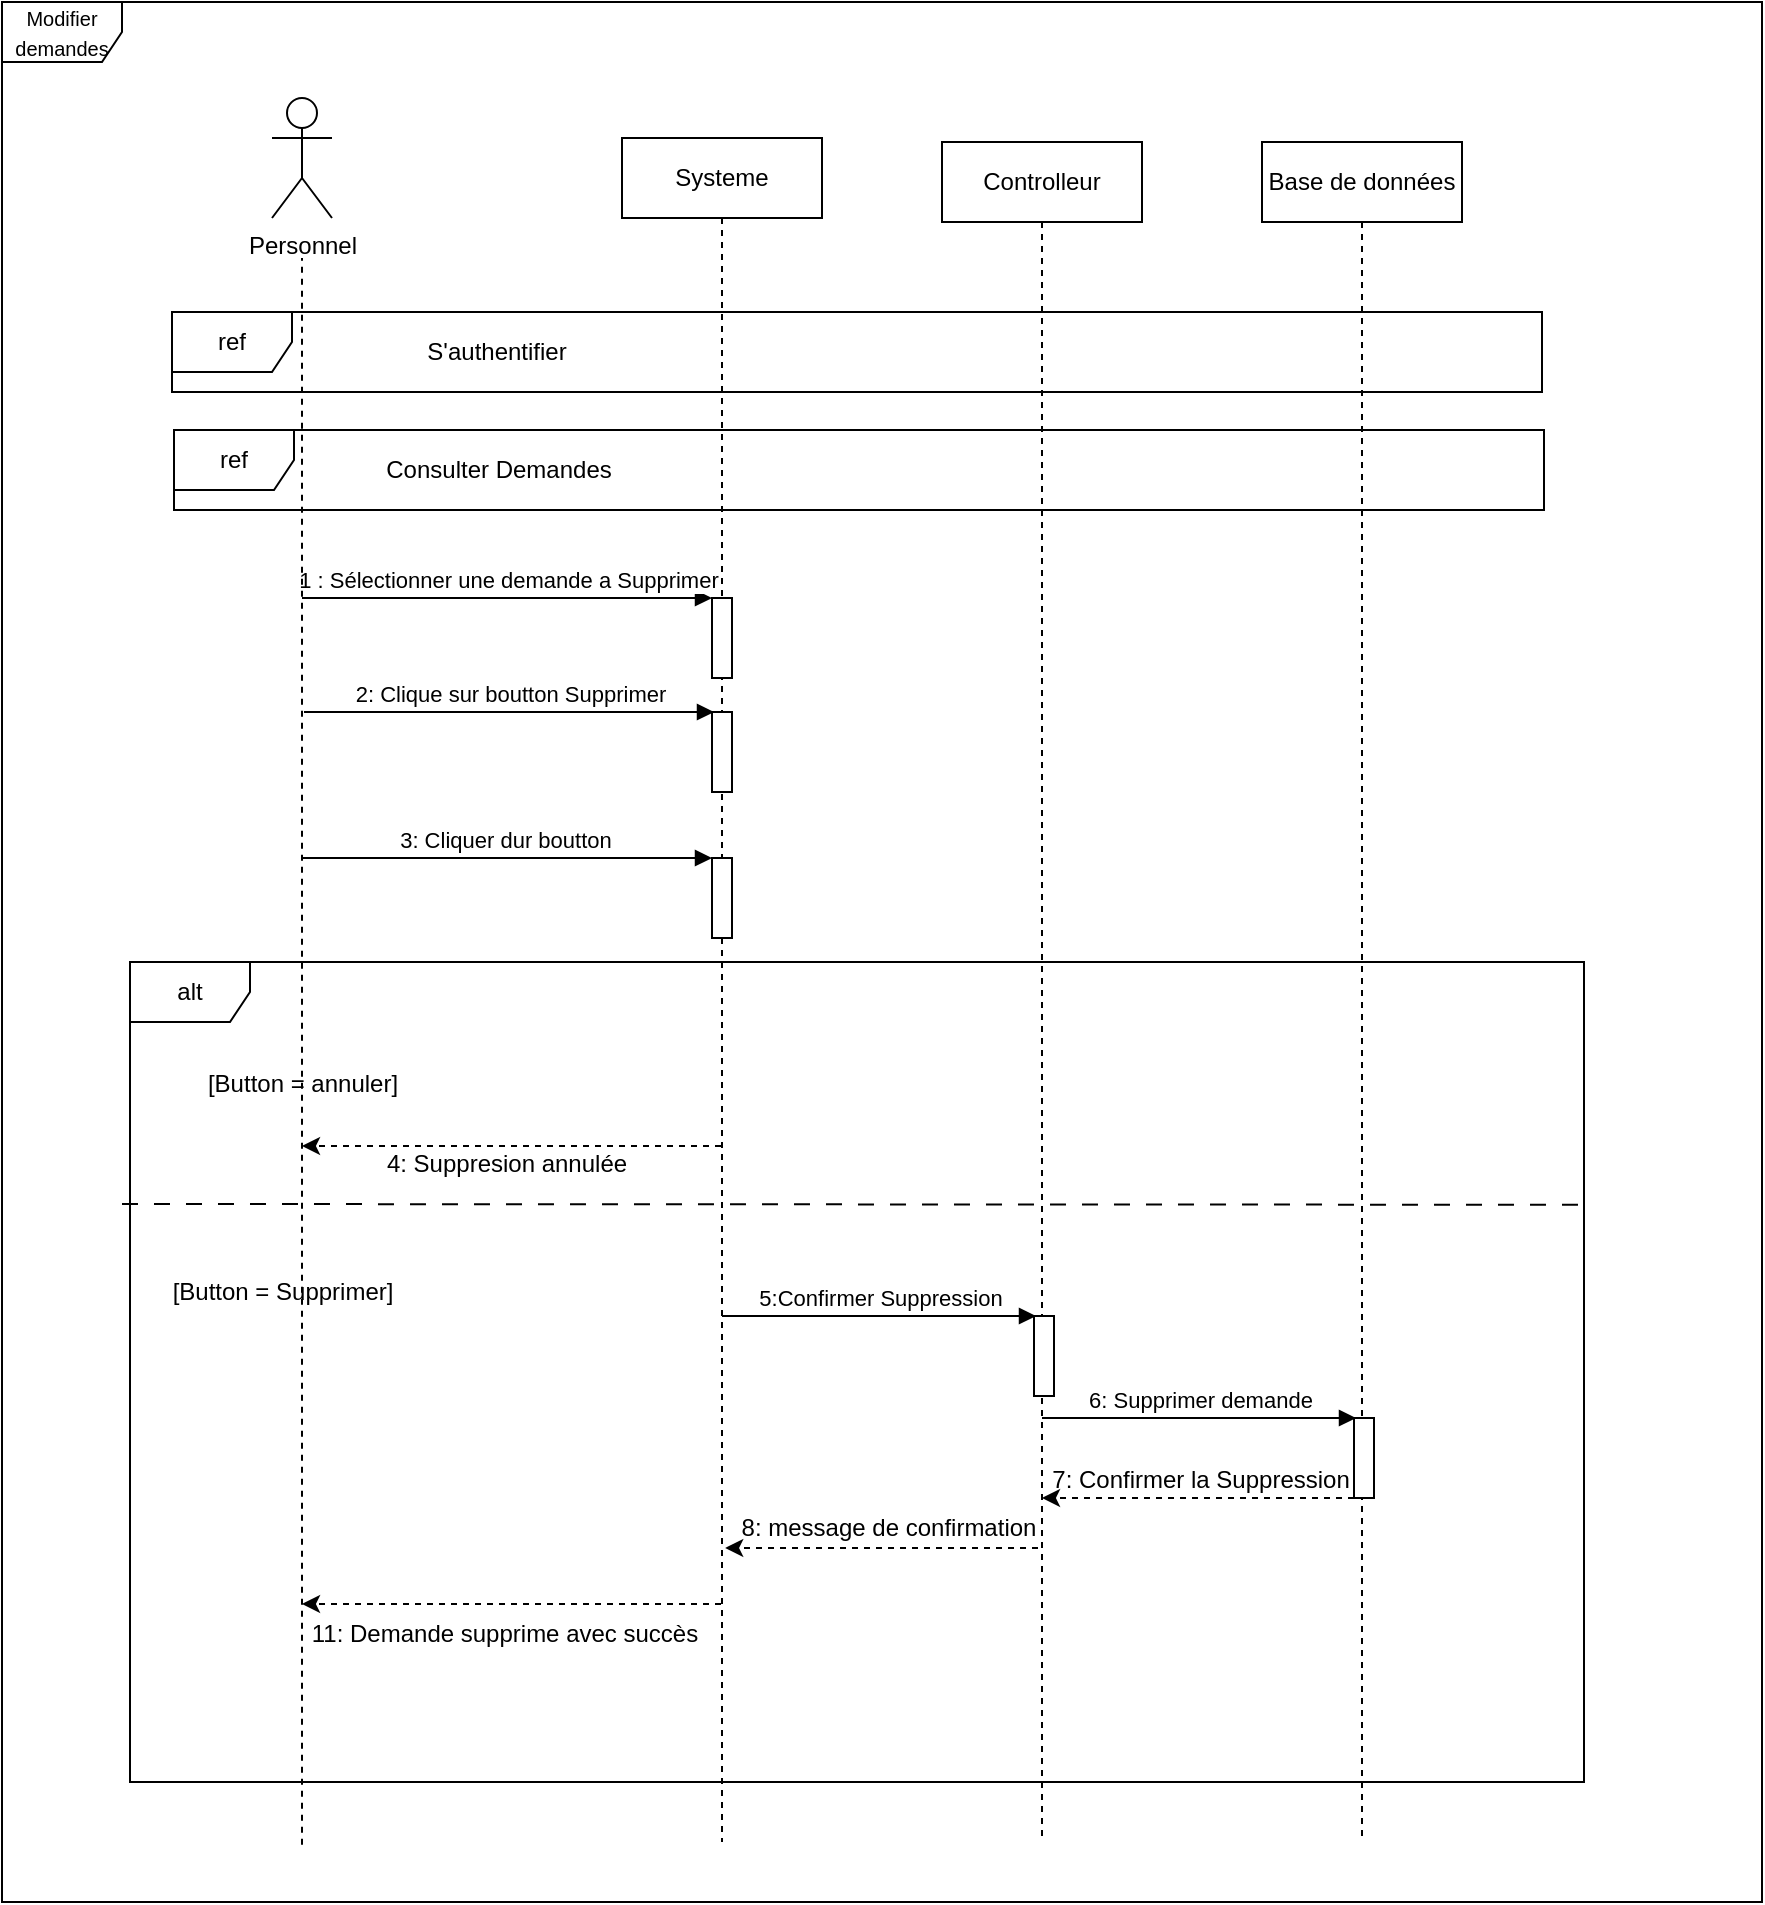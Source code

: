 <mxfile version="26.2.14">
  <diagram name="Page-1" id="2YBvvXClWsGukQMizWep">
    <mxGraphModel dx="1895" dy="1022" grid="1" gridSize="10" guides="1" tooltips="1" connect="1" arrows="1" fold="1" page="1" pageScale="1" pageWidth="850" pageHeight="1100" math="0" shadow="0">
      <root>
        <mxCell id="0" />
        <mxCell id="1" parent="0" />
        <mxCell id="WhzZw__k2prLQtfs7mbh-1" value="Systeme" style="shape=umlLifeline;perimeter=lifelinePerimeter;whiteSpace=wrap;html=1;container=0;dropTarget=0;collapsible=0;recursiveResize=0;outlineConnect=0;portConstraint=eastwest;newEdgeStyle={&quot;edgeStyle&quot;:&quot;elbowEdgeStyle&quot;,&quot;elbow&quot;:&quot;vertical&quot;,&quot;curved&quot;:0,&quot;rounded&quot;:0};" vertex="1" parent="1">
          <mxGeometry x="480" y="188" width="100" height="852" as="geometry" />
        </mxCell>
        <mxCell id="WhzZw__k2prLQtfs7mbh-2" value="" style="html=1;points=[];perimeter=orthogonalPerimeter;outlineConnect=0;targetShapes=umlLifeline;portConstraint=eastwest;newEdgeStyle={&quot;edgeStyle&quot;:&quot;elbowEdgeStyle&quot;,&quot;elbow&quot;:&quot;vertical&quot;,&quot;curved&quot;:0,&quot;rounded&quot;:0};" vertex="1" parent="WhzZw__k2prLQtfs7mbh-1">
          <mxGeometry x="45" y="230" width="10" height="40" as="geometry" />
        </mxCell>
        <mxCell id="WhzZw__k2prLQtfs7mbh-3" value="1 : Sélectionner une demande a Supprimer" style="html=1;verticalAlign=bottom;endArrow=block;edgeStyle=elbowEdgeStyle;elbow=vertical;curved=0;rounded=0;" edge="1" parent="1" target="WhzZw__k2prLQtfs7mbh-2">
          <mxGeometry relative="1" as="geometry">
            <mxPoint x="320" y="418" as="sourcePoint" />
            <Array as="points">
              <mxPoint x="435" y="418" />
            </Array>
            <mxPoint x="520" y="418" as="targetPoint" />
          </mxGeometry>
        </mxCell>
        <mxCell id="WhzZw__k2prLQtfs7mbh-4" value="Personnel" style="shape=umlActor;verticalLabelPosition=bottom;verticalAlign=top;html=1;outlineConnect=0;" vertex="1" parent="1">
          <mxGeometry x="305" y="168" width="30" height="60" as="geometry" />
        </mxCell>
        <mxCell id="WhzZw__k2prLQtfs7mbh-5" value="" style="endArrow=none;dashed=1;html=1;rounded=0;" edge="1" parent="1">
          <mxGeometry width="50" height="50" relative="1" as="geometry">
            <mxPoint x="320" y="1041.371" as="sourcePoint" />
            <mxPoint x="320" y="248" as="targetPoint" />
          </mxGeometry>
        </mxCell>
        <mxCell id="WhzZw__k2prLQtfs7mbh-6" value="2: Clique sur boutton Supprimer" style="html=1;verticalAlign=bottom;endArrow=block;edgeStyle=elbowEdgeStyle;elbow=vertical;curved=0;rounded=0;" edge="1" parent="1">
          <mxGeometry relative="1" as="geometry">
            <mxPoint x="321" y="475" as="sourcePoint" />
            <Array as="points">
              <mxPoint x="436" y="475" />
            </Array>
            <mxPoint x="526" y="475" as="targetPoint" />
          </mxGeometry>
        </mxCell>
        <mxCell id="WhzZw__k2prLQtfs7mbh-9" value="" style="rounded=0;whiteSpace=wrap;html=1;" vertex="1" parent="1">
          <mxGeometry x="525" y="475" width="10" height="40" as="geometry" />
        </mxCell>
        <mxCell id="WhzZw__k2prLQtfs7mbh-11" value="" style="rounded=0;whiteSpace=wrap;html=1;" vertex="1" parent="1">
          <mxGeometry x="525" y="548" width="10" height="40" as="geometry" />
        </mxCell>
        <mxCell id="WhzZw__k2prLQtfs7mbh-12" value="3: Cliquer dur boutton&amp;nbsp;" style="html=1;verticalAlign=bottom;endArrow=block;edgeStyle=elbowEdgeStyle;elbow=vertical;curved=0;rounded=0;" edge="1" parent="1">
          <mxGeometry relative="1" as="geometry">
            <mxPoint x="320" y="548" as="sourcePoint" />
            <Array as="points">
              <mxPoint x="435" y="548" />
            </Array>
            <mxPoint x="525" y="548" as="targetPoint" />
          </mxGeometry>
        </mxCell>
        <mxCell id="WhzZw__k2prLQtfs7mbh-14" value="ref" style="shape=umlFrame;whiteSpace=wrap;html=1;pointerEvents=0;movable=0;resizable=0;rotatable=0;deletable=0;editable=0;locked=1;connectable=0;" vertex="1" parent="1">
          <mxGeometry x="255" y="275" width="685" height="40" as="geometry" />
        </mxCell>
        <mxCell id="WhzZw__k2prLQtfs7mbh-15" value="S&#39;authentifier" style="text;html=1;align=center;verticalAlign=middle;resizable=0;points=[];autosize=1;strokeColor=none;fillColor=none;movable=0;rotatable=0;deletable=0;editable=0;locked=1;connectable=0;" vertex="1" parent="1">
          <mxGeometry x="372" y="280" width="90" height="30" as="geometry" />
        </mxCell>
        <mxCell id="WhzZw__k2prLQtfs7mbh-16" value="&lt;font style=&quot;font-size: 10px;&quot;&gt;Modifier demandes&lt;/font&gt;" style="shape=umlFrame;whiteSpace=wrap;html=1;pointerEvents=0;" vertex="1" parent="1">
          <mxGeometry x="170" y="120" width="880" height="950" as="geometry" />
        </mxCell>
        <mxCell id="WhzZw__k2prLQtfs7mbh-17" value="Controlleur" style="shape=umlLifeline;perimeter=lifelinePerimeter;whiteSpace=wrap;html=1;container=0;dropTarget=0;collapsible=0;recursiveResize=0;outlineConnect=0;portConstraint=eastwest;newEdgeStyle={&quot;edgeStyle&quot;:&quot;elbowEdgeStyle&quot;,&quot;elbow&quot;:&quot;vertical&quot;,&quot;curved&quot;:0,&quot;rounded&quot;:0};" vertex="1" parent="1">
          <mxGeometry x="640" y="190" width="100" height="850" as="geometry" />
        </mxCell>
        <mxCell id="WhzZw__k2prLQtfs7mbh-18" value="Base de données" style="shape=umlLifeline;perimeter=lifelinePerimeter;whiteSpace=wrap;html=1;container=0;dropTarget=0;collapsible=0;recursiveResize=0;outlineConnect=0;portConstraint=eastwest;newEdgeStyle={&quot;edgeStyle&quot;:&quot;elbowEdgeStyle&quot;,&quot;elbow&quot;:&quot;vertical&quot;,&quot;curved&quot;:0,&quot;rounded&quot;:0};" vertex="1" parent="1">
          <mxGeometry x="800" y="190" width="100" height="850" as="geometry" />
        </mxCell>
        <mxCell id="WhzZw__k2prLQtfs7mbh-19" value="ref" style="shape=umlFrame;whiteSpace=wrap;html=1;pointerEvents=0;movable=1;resizable=1;rotatable=1;deletable=1;editable=1;locked=0;connectable=1;" vertex="1" parent="1">
          <mxGeometry x="256" y="334" width="685" height="40" as="geometry" />
        </mxCell>
        <mxCell id="WhzZw__k2prLQtfs7mbh-20" value="Consulter Demandes" style="text;html=1;align=center;verticalAlign=middle;resizable=1;points=[];autosize=1;strokeColor=none;fillColor=none;movable=1;rotatable=1;deletable=1;editable=1;locked=0;connectable=1;" vertex="1" parent="1">
          <mxGeometry x="348" y="339" width="140" height="30" as="geometry" />
        </mxCell>
        <mxCell id="WhzZw__k2prLQtfs7mbh-21" value="alt" style="shape=umlFrame;whiteSpace=wrap;html=1;pointerEvents=0;" vertex="1" parent="1">
          <mxGeometry x="234" y="600" width="727" height="410" as="geometry" />
        </mxCell>
        <mxCell id="WhzZw__k2prLQtfs7mbh-22" value="[Button = annuler]" style="text;html=1;align=center;verticalAlign=middle;resizable=0;points=[];autosize=1;strokeColor=none;fillColor=none;" vertex="1" parent="1">
          <mxGeometry x="260" y="646" width="120" height="30" as="geometry" />
        </mxCell>
        <mxCell id="WhzZw__k2prLQtfs7mbh-23" value="" style="endArrow=classic;html=1;rounded=0;dashed=1;" edge="1" parent="1">
          <mxGeometry width="50" height="50" relative="1" as="geometry">
            <mxPoint x="529.5" y="692" as="sourcePoint" />
            <mxPoint x="320" y="692" as="targetPoint" />
          </mxGeometry>
        </mxCell>
        <mxCell id="WhzZw__k2prLQtfs7mbh-24" value="4: Suppresion annulée" style="text;html=1;align=center;verticalAlign=middle;resizable=0;points=[];autosize=1;strokeColor=none;fillColor=none;" vertex="1" parent="1">
          <mxGeometry x="352" y="686" width="140" height="30" as="geometry" />
        </mxCell>
        <mxCell id="WhzZw__k2prLQtfs7mbh-25" value="[Button = Supprimer]" style="text;html=1;align=center;verticalAlign=middle;resizable=0;points=[];autosize=1;strokeColor=none;fillColor=none;" vertex="1" parent="1">
          <mxGeometry x="245" y="750" width="130" height="30" as="geometry" />
        </mxCell>
        <mxCell id="WhzZw__k2prLQtfs7mbh-26" value="" style="endArrow=none;dashed=1;html=1;rounded=0;entryX=1.005;entryY=0.418;entryDx=0;entryDy=0;entryPerimeter=0;dashPattern=8 8;" edge="1" parent="1">
          <mxGeometry width="50" height="50" relative="1" as="geometry">
            <mxPoint x="230" y="721" as="sourcePoint" />
            <mxPoint x="964.635" y="721.38" as="targetPoint" />
          </mxGeometry>
        </mxCell>
        <mxCell id="WhzZw__k2prLQtfs7mbh-27" value="" style="endArrow=classic;html=1;rounded=0;dashed=1;" edge="1" parent="1">
          <mxGeometry width="50" height="50" relative="1" as="geometry">
            <mxPoint x="529.5" y="921" as="sourcePoint" />
            <mxPoint x="320" y="921" as="targetPoint" />
          </mxGeometry>
        </mxCell>
        <mxCell id="WhzZw__k2prLQtfs7mbh-28" value="11: Demande supprime avec succès" style="text;html=1;align=center;verticalAlign=middle;resizable=0;points=[];autosize=1;strokeColor=none;fillColor=none;" vertex="1" parent="1">
          <mxGeometry x="311" y="921" width="220" height="30" as="geometry" />
        </mxCell>
        <mxCell id="WhzZw__k2prLQtfs7mbh-29" value="6: Supprimer demande" style="html=1;verticalAlign=bottom;endArrow=block;edgeStyle=elbowEdgeStyle;elbow=vertical;curved=0;rounded=0;" edge="1" parent="1">
          <mxGeometry relative="1" as="geometry">
            <mxPoint x="690" y="828" as="sourcePoint" />
            <Array as="points">
              <mxPoint x="757" y="828" />
            </Array>
            <mxPoint x="847" y="828" as="targetPoint" />
          </mxGeometry>
        </mxCell>
        <mxCell id="WhzZw__k2prLQtfs7mbh-30" value="7: Confirmer la Suppression" style="text;html=1;align=center;verticalAlign=middle;resizable=0;points=[];autosize=1;strokeColor=none;fillColor=none;" vertex="1" parent="1">
          <mxGeometry x="684" y="844" width="170" height="30" as="geometry" />
        </mxCell>
        <mxCell id="WhzZw__k2prLQtfs7mbh-31" value="" style="rounded=0;whiteSpace=wrap;html=1;" vertex="1" parent="1">
          <mxGeometry x="846" y="828" width="10" height="40" as="geometry" />
        </mxCell>
        <mxCell id="WhzZw__k2prLQtfs7mbh-32" value="" style="endArrow=classic;html=1;rounded=0;exitX=0;exitY=1;exitDx=0;exitDy=0;dashed=1;" edge="1" parent="1" source="WhzZw__k2prLQtfs7mbh-31" target="WhzZw__k2prLQtfs7mbh-17">
          <mxGeometry width="50" height="50" relative="1" as="geometry">
            <mxPoint x="660" y="937" as="sourcePoint" />
            <mxPoint x="689.591" y="937" as="targetPoint" />
          </mxGeometry>
        </mxCell>
        <mxCell id="WhzZw__k2prLQtfs7mbh-33" value="5:Confirmer Suppression" style="html=1;verticalAlign=bottom;endArrow=block;edgeStyle=elbowEdgeStyle;elbow=vertical;curved=0;rounded=0;" edge="1" parent="1">
          <mxGeometry relative="1" as="geometry">
            <mxPoint x="530" y="777" as="sourcePoint" />
            <Array as="points">
              <mxPoint x="597" y="777" />
            </Array>
            <mxPoint x="687" y="777" as="targetPoint" />
          </mxGeometry>
        </mxCell>
        <mxCell id="WhzZw__k2prLQtfs7mbh-34" value="" style="rounded=0;whiteSpace=wrap;html=1;" vertex="1" parent="1">
          <mxGeometry x="686" y="777" width="10" height="40" as="geometry" />
        </mxCell>
        <mxCell id="WhzZw__k2prLQtfs7mbh-35" value="8: message de confirmation" style="text;html=1;align=center;verticalAlign=middle;resizable=0;points=[];autosize=1;strokeColor=none;fillColor=none;" vertex="1" parent="1">
          <mxGeometry x="528" y="868" width="170" height="30" as="geometry" />
        </mxCell>
        <mxCell id="WhzZw__k2prLQtfs7mbh-36" value="" style="endArrow=classic;html=1;rounded=0;exitX=0;exitY=1;exitDx=0;exitDy=0;dashed=1;" edge="1" parent="1">
          <mxGeometry width="50" height="50" relative="1" as="geometry">
            <mxPoint x="688" y="893" as="sourcePoint" />
            <mxPoint x="531.591" y="893" as="targetPoint" />
          </mxGeometry>
        </mxCell>
      </root>
    </mxGraphModel>
  </diagram>
</mxfile>
